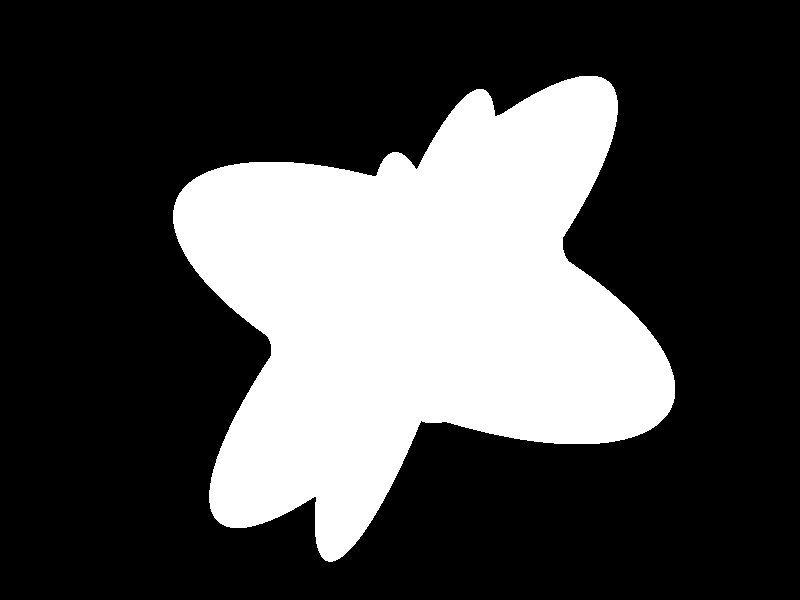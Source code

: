   #include "colors.inc"
  
  background{Black}
  
  camera {
	angle 25
    location <0,0,-80>
    look_at <0,0,0>
  }
  
  light_source { <0,-10,-80> color White}


#declare NewStimBlob11 = blob{
	threshold 0.1
	
	sphere{
	<0,0,0>, 4, 1
	scale<1.5,4,0.5>
	translate<0,0,0.5>
	rotate<30,0,20>
	}
	sphere{
	<0,0,0>, 4, 1
	scale<1.5,4,0.5>
	translate<0,0,0.5>
	rotate<-30,0,60>
	}
	sphere{
	<0,0,0>, 4, 1
	scale<1.5,4,0.5>
	translate<0,0,0.5>
	rotate<30,0,100>
	}
	sphere{
	<0,0,0>, 4, 1
	scale<1.5,4,0.5>
	translate<0,0,0.5>
	rotate<-30,0,140>
	}
	}
object{ NewStimBlob11
	pigment {White}
	rotate<0,0,8>
	rotate<0,60,0>
	finish{
	phong 0.0
	diffuse 0.7
	}
	}